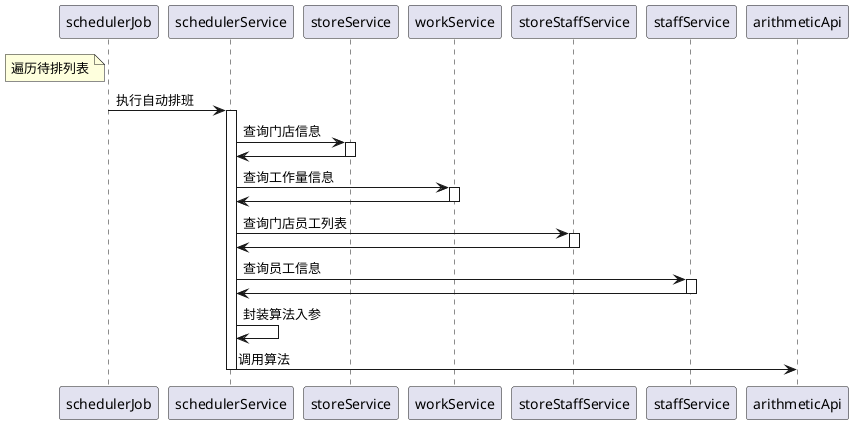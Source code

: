 
@startuml

participant schedulerJob as job
participant schedulerService as scheduler
participant storeService as store
participant workService as work
participant storeStaffService as storeStaff
participant staffService as staff
participant arithmeticApi as arithmetic


note left of job
遍历待排列表
end note
job -> scheduler : 执行自动排班
    activate scheduler
    scheduler -> store: 查询门店信息
        activate store
        store -> scheduler
        deactivate store
    scheduler -> work: 查询工作量信息
        activate work
        work ->  scheduler
        deactivate work

    scheduler -> storeStaff: 查询门店员工列表
        activate storeStaff
        storeStaff -> scheduler
        deactivate storeStaff

    scheduler -> staff: 查询员工信息
        activate staff
        staff -> scheduler
        deactivate staff

    scheduler -> scheduler: 封装算法入参

    scheduler -> arithmetic: 调用算法

deactivate scheduler
@enduml